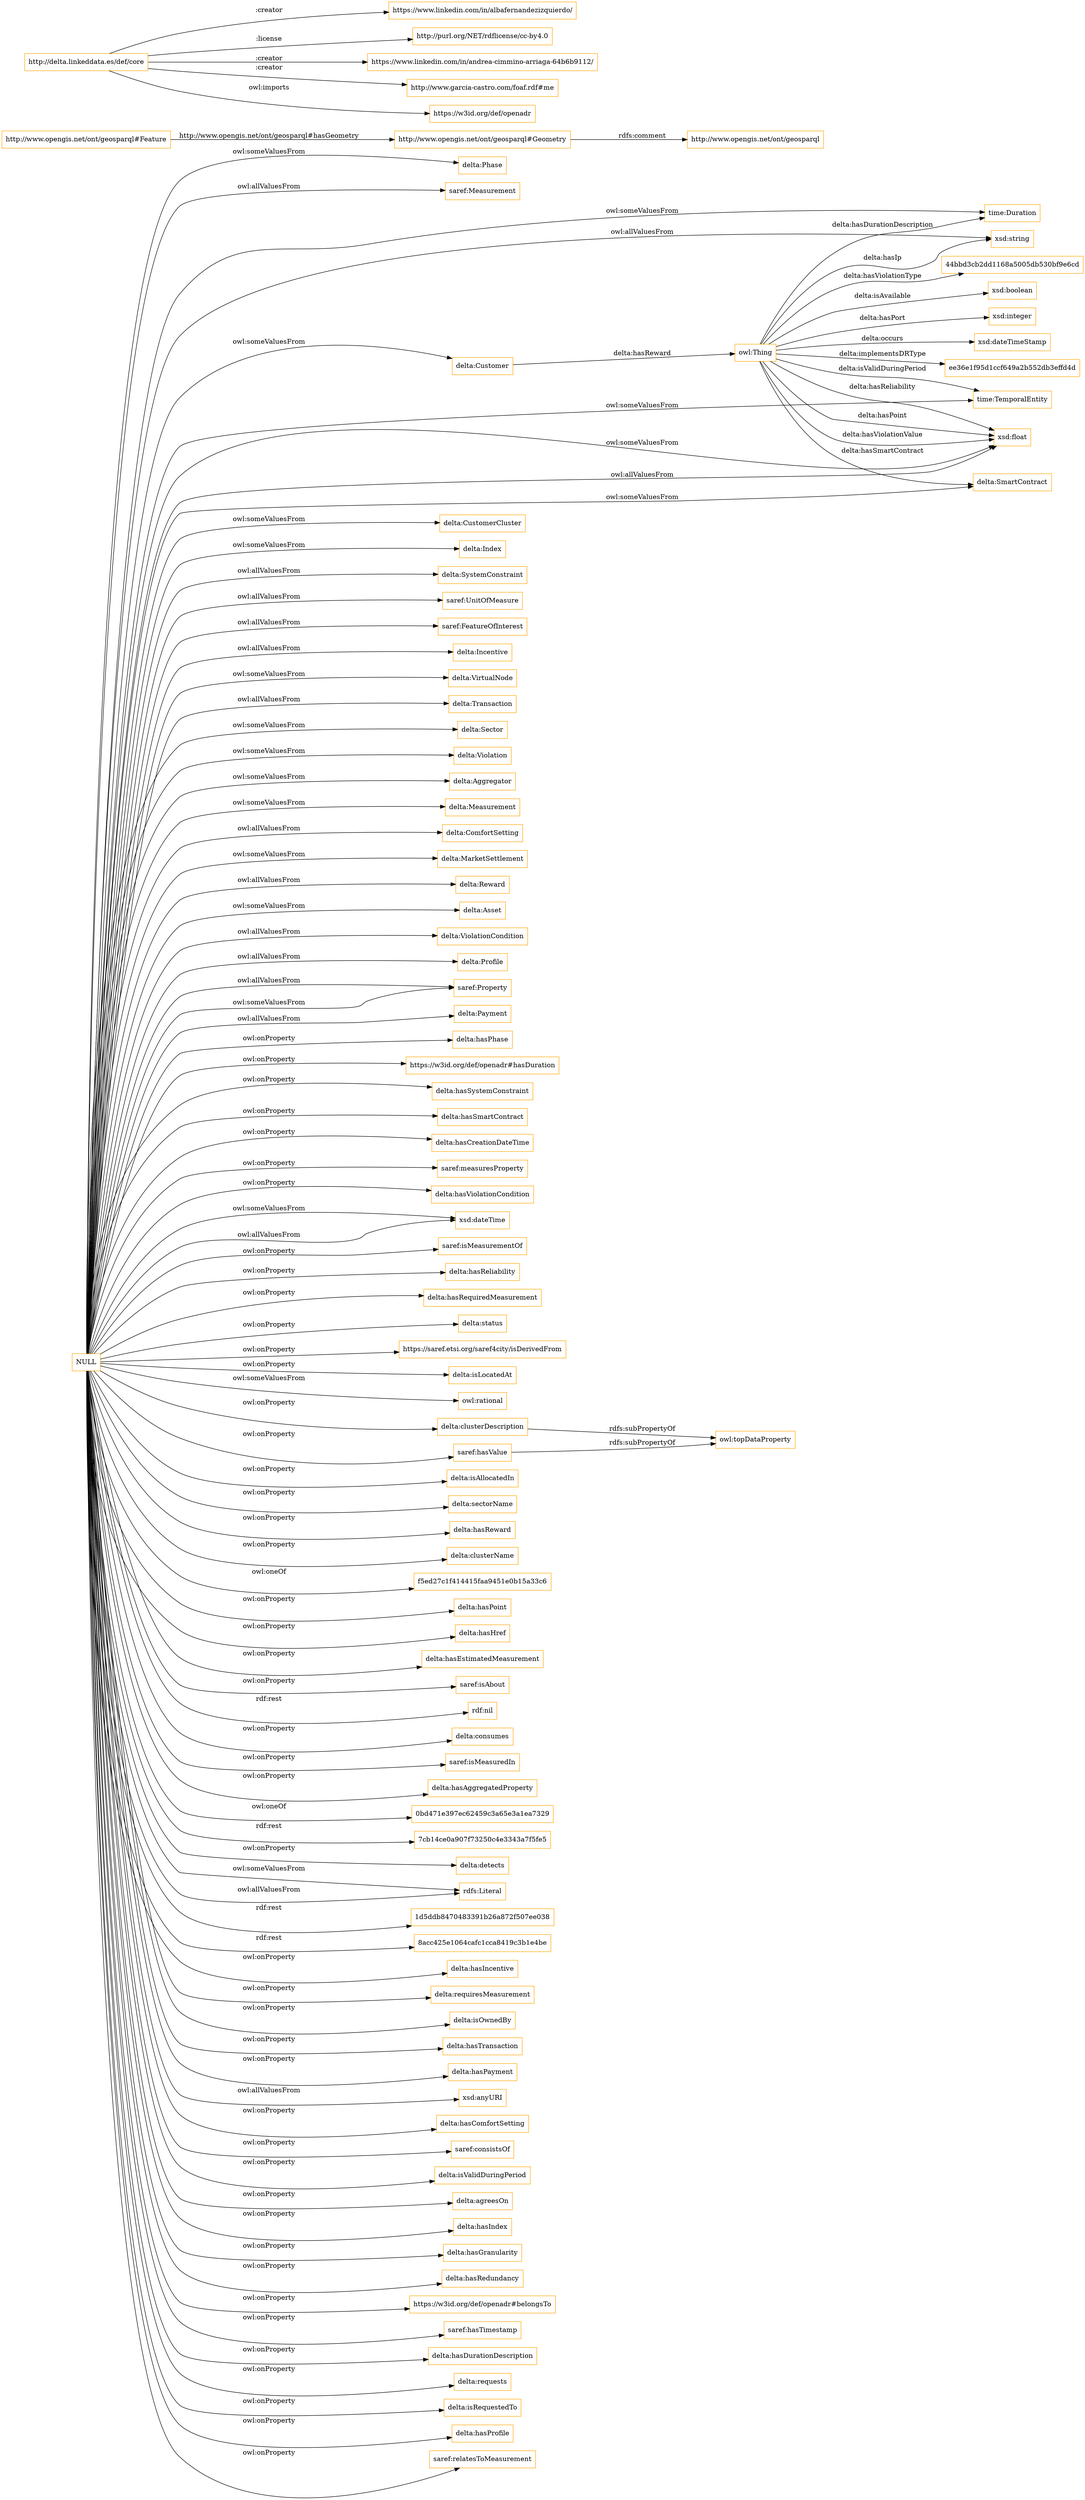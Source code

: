digraph ar2dtool_diagram { 
rankdir=LR;
size="1501"
node [shape = rectangle, color="orange"]; "delta:Phase" "saref:Measurement" "time:Duration" "delta:CustomerCluster" "delta:Index" "delta:SystemConstraint" "saref:UnitOfMeasure" "saref:FeatureOfInterest" "delta:Customer" "delta:Incentive" "delta:VirtualNode" "delta:Transaction" "delta:Sector" "http://www.opengis.net/ont/geosparql#Geometry" "delta:Violation" "delta:Aggregator" "delta:Measurement" "delta:ComfortSetting" "delta:MarketSettlement" "delta:Reward" "time:TemporalEntity" "delta:SmartContract" "delta:Asset" "http://www.opengis.net/ont/geosparql#Feature" "delta:ViolationCondition" "delta:Profile" "saref:Property" "delta:Payment" ; /*classes style*/
	"NULL" -> "delta:hasPhase" [ label = "owl:onProperty" ];
	"NULL" -> "delta:ComfortSetting" [ label = "owl:allValuesFrom" ];
	"NULL" -> "https://w3id.org/def/openadr#hasDuration" [ label = "owl:onProperty" ];
	"NULL" -> "delta:hasSystemConstraint" [ label = "owl:onProperty" ];
	"NULL" -> "delta:hasSmartContract" [ label = "owl:onProperty" ];
	"NULL" -> "delta:hasCreationDateTime" [ label = "owl:onProperty" ];
	"NULL" -> "saref:measuresProperty" [ label = "owl:onProperty" ];
	"NULL" -> "delta:hasViolationCondition" [ label = "owl:onProperty" ];
	"NULL" -> "xsd:dateTime" [ label = "owl:someValuesFrom" ];
	"NULL" -> "time:TemporalEntity" [ label = "owl:someValuesFrom" ];
	"NULL" -> "saref:isMeasurementOf" [ label = "owl:onProperty" ];
	"NULL" -> "delta:hasReliability" [ label = "owl:onProperty" ];
	"NULL" -> "delta:Violation" [ label = "owl:someValuesFrom" ];
	"NULL" -> "delta:hasRequiredMeasurement" [ label = "owl:onProperty" ];
	"NULL" -> "delta:Profile" [ label = "owl:allValuesFrom" ];
	"NULL" -> "xsd:float" [ label = "owl:someValuesFrom" ];
	"NULL" -> "delta:Reward" [ label = "owl:allValuesFrom" ];
	"NULL" -> "xsd:string" [ label = "owl:allValuesFrom" ];
	"NULL" -> "delta:Measurement" [ label = "owl:someValuesFrom" ];
	"NULL" -> "delta:status" [ label = "owl:onProperty" ];
	"NULL" -> "saref:Property" [ label = "owl:allValuesFrom" ];
	"NULL" -> "https://saref.etsi.org/saref4city/isDerivedFrom" [ label = "owl:onProperty" ];
	"NULL" -> "delta:Phase" [ label = "owl:someValuesFrom" ];
	"NULL" -> "time:Duration" [ label = "owl:someValuesFrom" ];
	"NULL" -> "delta:isLocatedAt" [ label = "owl:onProperty" ];
	"NULL" -> "owl:rational" [ label = "owl:someValuesFrom" ];
	"NULL" -> "saref:hasValue" [ label = "owl:onProperty" ];
	"NULL" -> "delta:isAllocatedIn" [ label = "owl:onProperty" ];
	"NULL" -> "delta:sectorName" [ label = "owl:onProperty" ];
	"NULL" -> "saref:Measurement" [ label = "owl:allValuesFrom" ];
	"NULL" -> "delta:hasReward" [ label = "owl:onProperty" ];
	"NULL" -> "delta:clusterName" [ label = "owl:onProperty" ];
	"NULL" -> "delta:Payment" [ label = "owl:allValuesFrom" ];
	"NULL" -> "f5ed27c1f414415faa9451e0b15a33c6" [ label = "owl:oneOf" ];
	"NULL" -> "delta:hasPoint" [ label = "owl:onProperty" ];
	"NULL" -> "delta:hasHref" [ label = "owl:onProperty" ];
	"NULL" -> "delta:hasEstimatedMeasurement" [ label = "owl:onProperty" ];
	"NULL" -> "saref:isAbout" [ label = "owl:onProperty" ];
	"NULL" -> "delta:Asset" [ label = "owl:someValuesFrom" ];
	"NULL" -> "delta:Aggregator" [ label = "owl:someValuesFrom" ];
	"NULL" -> "delta:Incentive" [ label = "owl:allValuesFrom" ];
	"NULL" -> "rdf:nil" [ label = "rdf:rest" ];
	"NULL" -> "delta:MarketSettlement" [ label = "owl:someValuesFrom" ];
	"NULL" -> "delta:consumes" [ label = "owl:onProperty" ];
	"NULL" -> "saref:isMeasuredIn" [ label = "owl:onProperty" ];
	"NULL" -> "delta:ViolationCondition" [ label = "owl:allValuesFrom" ];
	"NULL" -> "delta:hasAggregatedProperty" [ label = "owl:onProperty" ];
	"NULL" -> "0bd471e397ec62459c3a65e3a1ea7329" [ label = "owl:oneOf" ];
	"NULL" -> "7cb14ce0a907f73250c4e3343a7f5fe5" [ label = "rdf:rest" ];
	"NULL" -> "delta:detects" [ label = "owl:onProperty" ];
	"NULL" -> "rdfs:Literal" [ label = "owl:someValuesFrom" ];
	"NULL" -> "1d5ddb8470483391b26a872f507ee038" [ label = "rdf:rest" ];
	"NULL" -> "8acc425e1064cafc1cca8419c3b1e4be" [ label = "rdf:rest" ];
	"NULL" -> "delta:hasIncentive" [ label = "owl:onProperty" ];
	"NULL" -> "delta:CustomerCluster" [ label = "owl:someValuesFrom" ];
	"NULL" -> "delta:Customer" [ label = "owl:someValuesFrom" ];
	"NULL" -> "delta:Transaction" [ label = "owl:allValuesFrom" ];
	"NULL" -> "delta:Index" [ label = "owl:someValuesFrom" ];
	"NULL" -> "xsd:dateTime" [ label = "owl:allValuesFrom" ];
	"NULL" -> "delta:requiresMeasurement" [ label = "owl:onProperty" ];
	"NULL" -> "delta:isOwnedBy" [ label = "owl:onProperty" ];
	"NULL" -> "delta:hasTransaction" [ label = "owl:onProperty" ];
	"NULL" -> "delta:SystemConstraint" [ label = "owl:allValuesFrom" ];
	"NULL" -> "delta:clusterDescription" [ label = "owl:onProperty" ];
	"NULL" -> "saref:Property" [ label = "owl:someValuesFrom" ];
	"NULL" -> "saref:UnitOfMeasure" [ label = "owl:allValuesFrom" ];
	"NULL" -> "delta:hasPayment" [ label = "owl:onProperty" ];
	"NULL" -> "xsd:float" [ label = "owl:allValuesFrom" ];
	"NULL" -> "xsd:anyURI" [ label = "owl:allValuesFrom" ];
	"NULL" -> "delta:hasComfortSetting" [ label = "owl:onProperty" ];
	"NULL" -> "saref:consistsOf" [ label = "owl:onProperty" ];
	"NULL" -> "delta:isValidDuringPeriod" [ label = "owl:onProperty" ];
	"NULL" -> "delta:agreesOn" [ label = "owl:onProperty" ];
	"NULL" -> "delta:VirtualNode" [ label = "owl:someValuesFrom" ];
	"NULL" -> "delta:hasIndex" [ label = "owl:onProperty" ];
	"NULL" -> "delta:SmartContract" [ label = "owl:someValuesFrom" ];
	"NULL" -> "rdfs:Literal" [ label = "owl:allValuesFrom" ];
	"NULL" -> "delta:hasGranularity" [ label = "owl:onProperty" ];
	"NULL" -> "delta:Sector" [ label = "owl:someValuesFrom" ];
	"NULL" -> "delta:hasRedundancy" [ label = "owl:onProperty" ];
	"NULL" -> "https://w3id.org/def/openadr#belongsTo" [ label = "owl:onProperty" ];
	"NULL" -> "saref:hasTimestamp" [ label = "owl:onProperty" ];
	"NULL" -> "delta:hasDurationDescription" [ label = "owl:onProperty" ];
	"NULL" -> "delta:requests" [ label = "owl:onProperty" ];
	"NULL" -> "delta:isRequestedTo" [ label = "owl:onProperty" ];
	"NULL" -> "saref:FeatureOfInterest" [ label = "owl:allValuesFrom" ];
	"NULL" -> "delta:hasProfile" [ label = "owl:onProperty" ];
	"NULL" -> "saref:relatesToMeasurement" [ label = "owl:onProperty" ];
	"http://delta.linkeddata.es/def/core" -> "https://www.linkedin.com/in/albafernandezizquierdo/" [ label = ":creator" ];
	"http://delta.linkeddata.es/def/core" -> "http://purl.org/NET/rdflicense/cc-by4.0" [ label = ":license" ];
	"http://delta.linkeddata.es/def/core" -> "https://www.linkedin.com/in/andrea-cimmino-arriaga-64b6b9112/" [ label = ":creator" ];
	"http://delta.linkeddata.es/def/core" -> "http://www.garcia-castro.com/foaf.rdf#me" [ label = ":creator" ];
	"http://delta.linkeddata.es/def/core" -> "https://w3id.org/def/openadr" [ label = "owl:imports" ];
	"saref:hasValue" -> "owl:topDataProperty" [ label = "rdfs:subPropertyOf" ];
	"delta:clusterDescription" -> "owl:topDataProperty" [ label = "rdfs:subPropertyOf" ];
	"http://www.opengis.net/ont/geosparql#Geometry" -> "http://www.opengis.net/ont/geosparql" [ label = "rdfs:comment" ];
	"http://www.opengis.net/ont/geosparql#Feature" -> "http://www.opengis.net/ont/geosparql#Geometry" [ label = "http://www.opengis.net/ont/geosparql#hasGeometry" ];
	"owl:Thing" -> "xsd:float" [ label = "delta:hasReliability" ];
	"owl:Thing" -> "xsd:float" [ label = "delta:hasPoint" ];
	"owl:Thing" -> "xsd:string" [ label = "delta:hasIp" ];
	"owl:Thing" -> "time:TemporalEntity" [ label = "delta:isValidDuringPeriod" ];
	"owl:Thing" -> "44bbd3cb2dd1168a5005db530bf9e6cd" [ label = "delta:hasViolationType" ];
	"owl:Thing" -> "delta:SmartContract" [ label = "delta:hasSmartContract" ];
	"owl:Thing" -> "xsd:boolean" [ label = "delta:isAvailable" ];
	"owl:Thing" -> "xsd:integer" [ label = "delta:hasPort" ];
	"owl:Thing" -> "xsd:dateTimeStamp" [ label = "delta:occurs" ];
	"owl:Thing" -> "ee36e1f95d1ccf649a2b552db3effd4d" [ label = "delta:implementsDRType" ];
	"delta:Customer" -> "owl:Thing" [ label = "delta:hasReward" ];
	"owl:Thing" -> "time:Duration" [ label = "delta:hasDurationDescription" ];
	"owl:Thing" -> "xsd:float" [ label = "delta:hasViolationValue" ];

}
